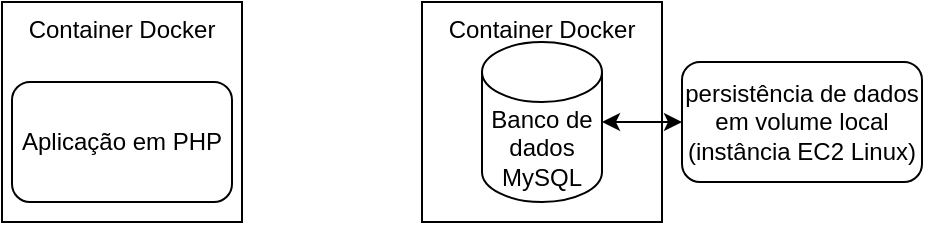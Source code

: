 <mxfile version="21.0.2" type="device"><diagram name="Página-1" id="igaoZw2UTe_3u3LMiFVQ"><mxGraphModel dx="880" dy="476" grid="1" gridSize="10" guides="1" tooltips="1" connect="1" arrows="1" fold="1" page="1" pageScale="1" pageWidth="827" pageHeight="1169" math="0" shadow="0"><root><mxCell id="0"/><mxCell id="1" parent="0"/><mxCell id="P71gLEZ1Tde685wsynIN-4" value="Container Docker" style="rounded=0;whiteSpace=wrap;html=1;verticalAlign=top;" vertex="1" parent="1"><mxGeometry x="350" y="190" width="120" height="110" as="geometry"/></mxCell><mxCell id="P71gLEZ1Tde685wsynIN-1" value="Banco de dados MySQL" style="shape=cylinder3;whiteSpace=wrap;html=1;boundedLbl=1;backgroundOutline=1;size=15;" vertex="1" parent="1"><mxGeometry x="380" y="210" width="60" height="80" as="geometry"/></mxCell><mxCell id="P71gLEZ1Tde685wsynIN-2" value="persistência de dados em volume local (instância EC2 Linux)" style="rounded=1;whiteSpace=wrap;html=1;" vertex="1" parent="1"><mxGeometry x="480" y="220" width="120" height="60" as="geometry"/></mxCell><mxCell id="P71gLEZ1Tde685wsynIN-3" value="" style="endArrow=classic;startArrow=classic;html=1;rounded=0;entryX=0;entryY=0.5;entryDx=0;entryDy=0;exitX=1;exitY=0.5;exitDx=0;exitDy=0;exitPerimeter=0;" edge="1" parent="1" source="P71gLEZ1Tde685wsynIN-1" target="P71gLEZ1Tde685wsynIN-2"><mxGeometry width="50" height="50" relative="1" as="geometry"><mxPoint x="390" y="240" as="sourcePoint"/><mxPoint x="440" y="190" as="targetPoint"/></mxGeometry></mxCell><mxCell id="P71gLEZ1Tde685wsynIN-5" value="Container Docker" style="rounded=0;whiteSpace=wrap;html=1;verticalAlign=top;" vertex="1" parent="1"><mxGeometry x="140" y="190" width="120" height="110" as="geometry"/></mxCell><mxCell id="P71gLEZ1Tde685wsynIN-6" value="Aplicação em PHP" style="rounded=1;whiteSpace=wrap;html=1;" vertex="1" parent="1"><mxGeometry x="145" y="230" width="110" height="60" as="geometry"/></mxCell></root></mxGraphModel></diagram></mxfile>